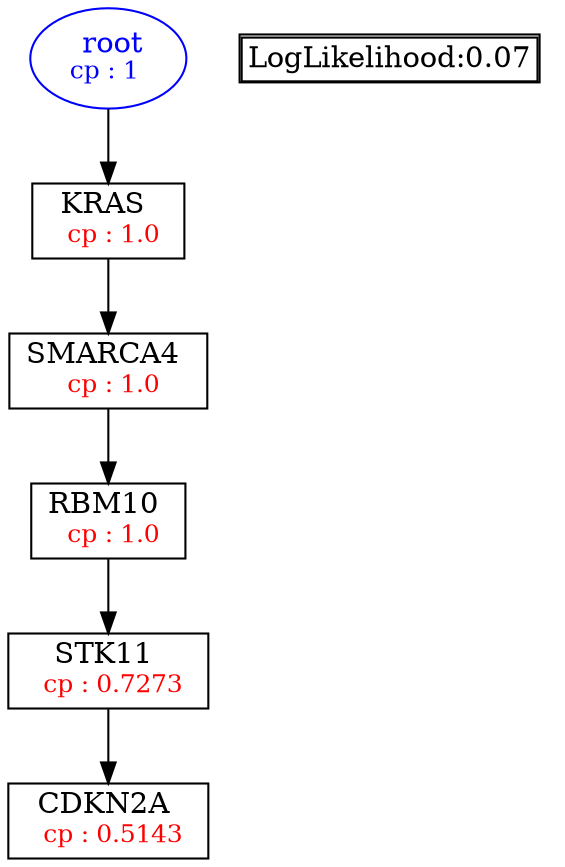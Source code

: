 digraph tree {
    "root" [label=<<font color='Blue'> root</font><br/><font color='Blue' POINT-SIZE='12'>cp : 1 </font>>, shape=oval, color=Blue];
    "S1" [label =<KRAS <br/> <font color='Red' POINT-SIZE='12'> cp : 1.0 </font>>, shape=box];
    "S2" [label =<SMARCA4 <br/> <font color='Red' POINT-SIZE='12'> cp : 1.0 </font>>, shape=box];
    "S3" [label =<RBM10 <br/> <font color='Red' POINT-SIZE='12'> cp : 1.0 </font>>, shape=box];
    "S4" [label =<STK11 <br/> <font color='Red' POINT-SIZE='12'> cp : 0.7273 </font>>, shape=box];
    "S5" [label =<CDKN2A <br/> <font color='Red' POINT-SIZE='12'> cp : 0.5143 </font>>, shape=box];
    "root" -> "S1";
    "S1" -> "S2";
    "S2" -> "S3";
    "S3" -> "S4";
    "S4" -> "S5";

    node[shape=plaintext]
    fontsize="10"
    struct1 [label=
    <<TABLE BORDER="1" CELLBORDER="1" CELLSPACING="0" >
    <TR><TD ALIGN="LEFT">LogLikelihood:0.07</TD></TR>
    </TABLE>>];

}
